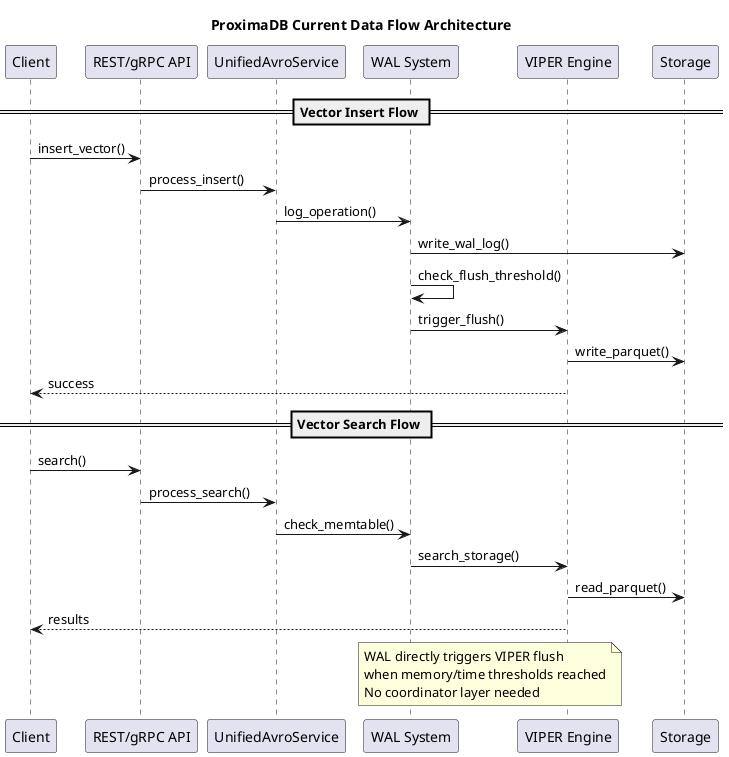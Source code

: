 @startuml ProximaDB_Data_Flow_Current
title ProximaDB Current Data Flow Architecture

participant Client
participant "REST/gRPC API" as API
participant "UnifiedAvroService" as Service
participant "WAL System" as WAL
participant "VIPER Engine" as VIPER
participant "Storage" as Storage

== Vector Insert Flow ==
Client -> API: insert_vector()
API -> Service: process_insert()
Service -> WAL: log_operation()
WAL -> Storage: write_wal_log()
WAL -> WAL: check_flush_threshold()
WAL -> VIPER: trigger_flush()
VIPER -> Storage: write_parquet()
VIPER --> Client: success

== Vector Search Flow ==
Client -> API: search()
API -> Service: process_search()
Service -> WAL: check_memtable()
WAL -> VIPER: search_storage()
VIPER -> Storage: read_parquet()
VIPER --> Client: results

note over WAL, VIPER
  WAL directly triggers VIPER flush
  when memory/time thresholds reached
  No coordinator layer needed
end note

@enduml